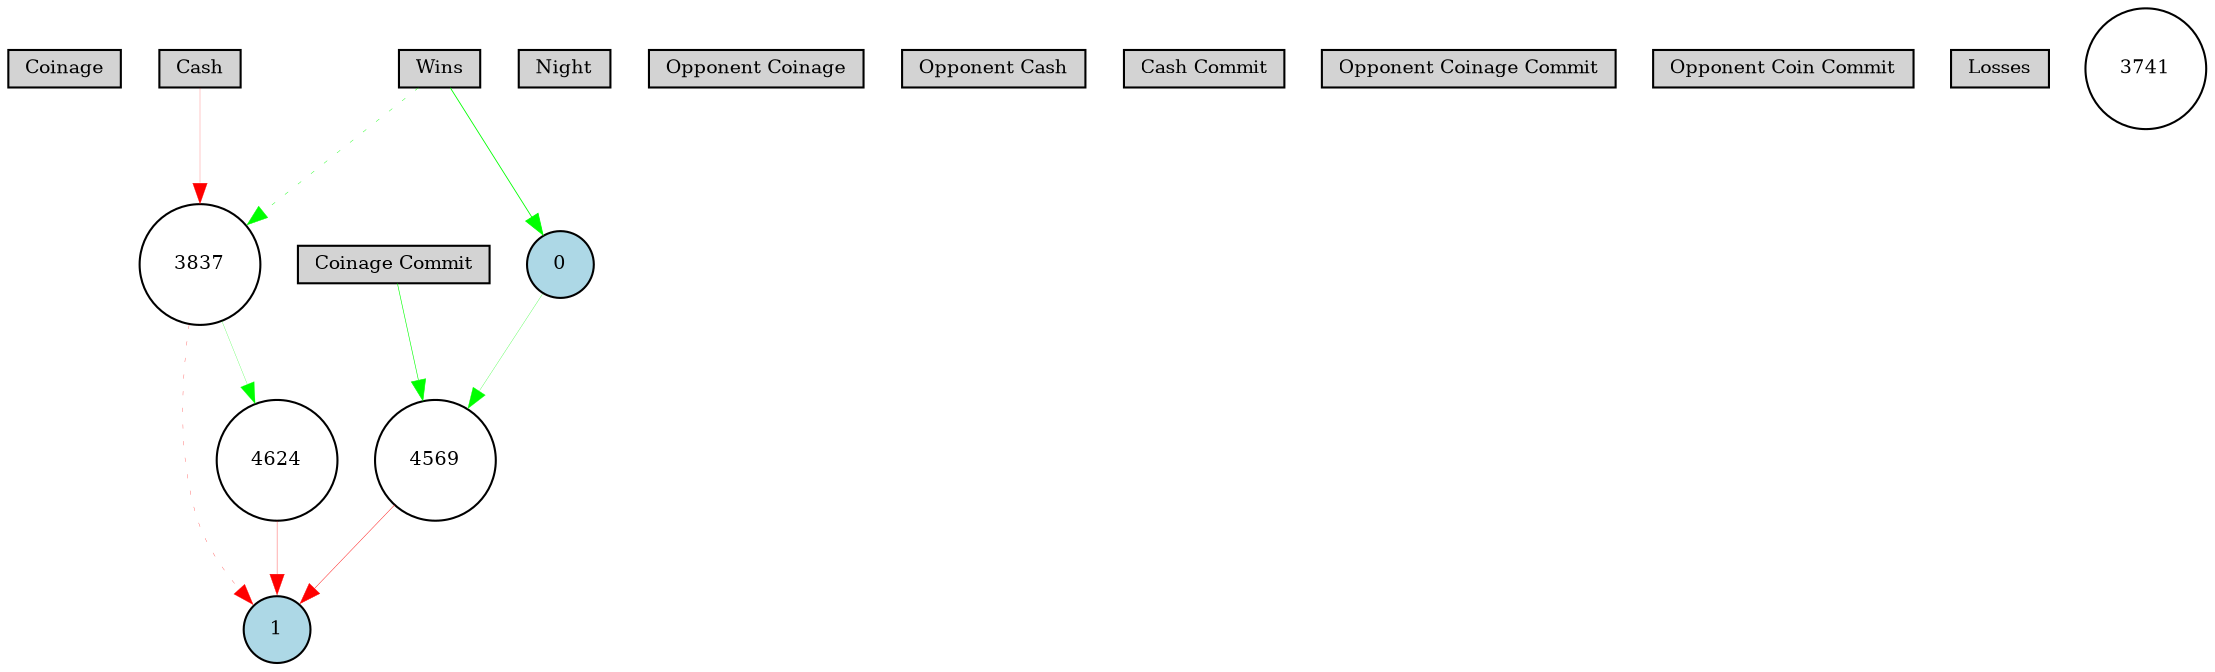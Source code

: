 digraph {
	node [fontsize=9 height=0.2 shape=circle width=0.2]
	Coinage [fillcolor=lightgray shape=box style=filled]
	Cash [fillcolor=lightgray shape=box style=filled]
	Night [fillcolor=lightgray shape=box style=filled]
	"Opponent Coinage" [fillcolor=lightgray shape=box style=filled]
	"Opponent Cash" [fillcolor=lightgray shape=box style=filled]
	"Coinage Commit" [fillcolor=lightgray shape=box style=filled]
	"Cash Commit" [fillcolor=lightgray shape=box style=filled]
	"Opponent Coinage Commit" [fillcolor=lightgray shape=box style=filled]
	"Opponent Coin Commit" [fillcolor=lightgray shape=box style=filled]
	Wins [fillcolor=lightgray shape=box style=filled]
	Losses [fillcolor=lightgray shape=box style=filled]
	0 [fillcolor=lightblue style=filled]
	1 [fillcolor=lightblue style=filled]
	3837 [fillcolor=white style=filled]
	4624 [fillcolor=white style=filled]
	4569 [fillcolor=white style=filled]
	3741 [fillcolor=white style=filled]
	Wins -> 0 [color=green penwidth=0.4114381272870621 style=solid]
	3837 -> 1 [color=red penwidth=0.12836371304418617 style=dotted]
	Cash -> 3837 [color=red penwidth=0.10251777707119414 style=solid]
	Wins -> 3837 [color=green penwidth=0.19454499830363317 style=dotted]
	"Coinage Commit" -> 4569 [color=green penwidth=0.29310788994828907 style=solid]
	0 -> 4569 [color=green penwidth=0.12918992728690232 style=solid]
	3837 -> 4624 [color=green penwidth=0.11222869524307269 style=solid]
	4624 -> 1 [color=red penwidth=0.1506106764501498 style=solid]
	4569 -> 1 [color=red penwidth=0.20646454146445573 style=solid]
}
